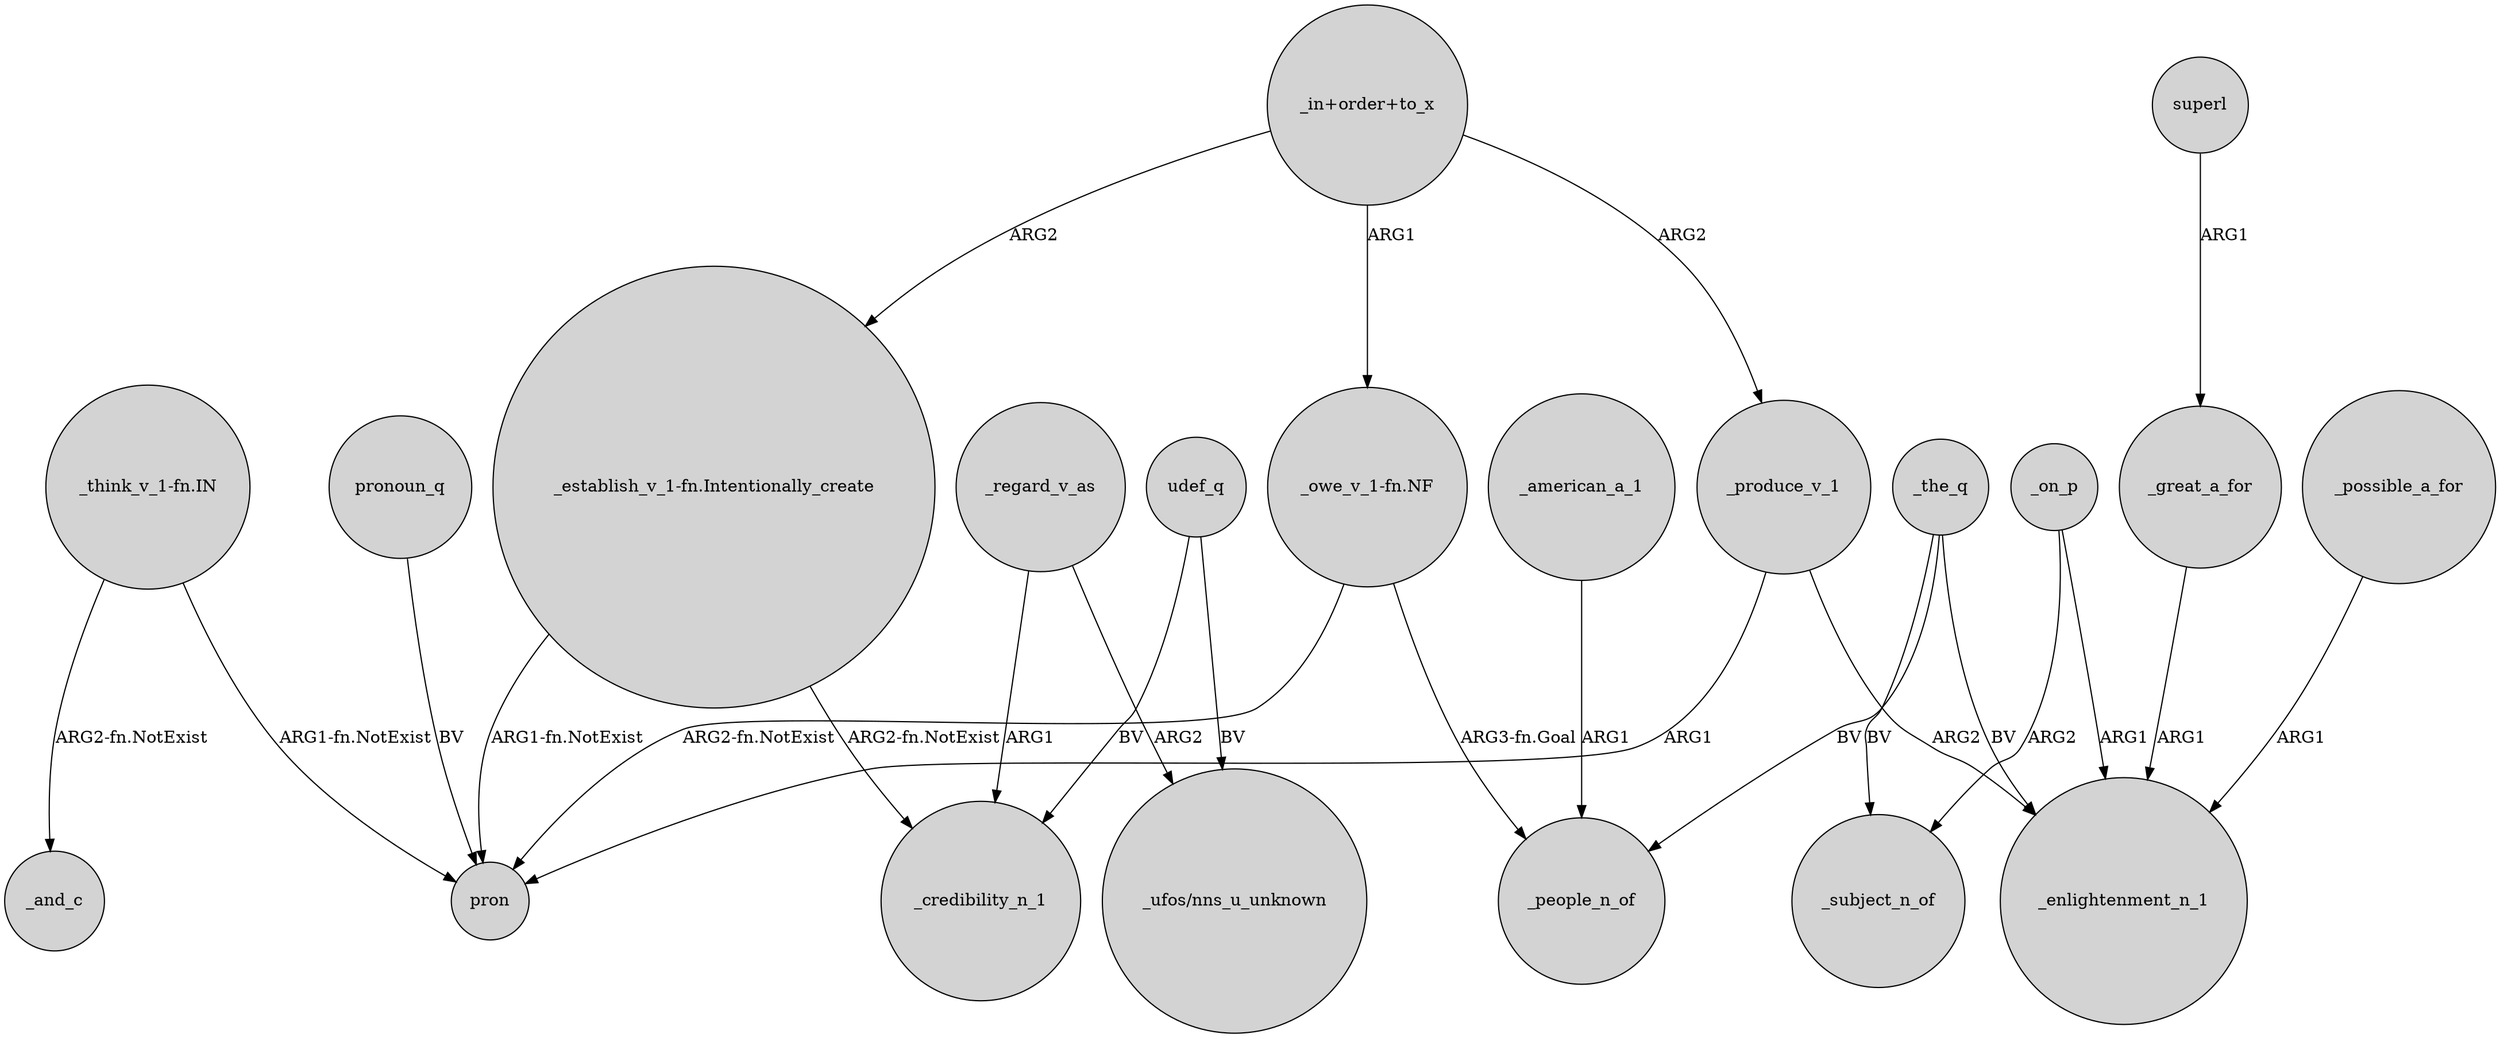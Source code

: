 digraph {
	node [shape=circle style=filled]
	"_in+order+to_x" -> _produce_v_1 [label=ARG2]
	"_think_v_1-fn.IN" -> pron [label="ARG1-fn.NotExist"]
	_american_a_1 -> _people_n_of [label=ARG1]
	_regard_v_as -> "_ufos/nns_u_unknown" [label=ARG2]
	_regard_v_as -> _credibility_n_1 [label=ARG1]
	_on_p -> _enlightenment_n_1 [label=ARG1]
	_on_p -> _subject_n_of [label=ARG2]
	_the_q -> _subject_n_of [label=BV]
	"_establish_v_1-fn.Intentionally_create" -> _credibility_n_1 [label="ARG2-fn.NotExist"]
	_produce_v_1 -> pron [label=ARG1]
	_produce_v_1 -> _enlightenment_n_1 [label=ARG2]
	pronoun_q -> pron [label=BV]
	_the_q -> _enlightenment_n_1 [label=BV]
	superl -> _great_a_for [label=ARG1]
	_the_q -> _people_n_of [label=BV]
	"_think_v_1-fn.IN" -> _and_c [label="ARG2-fn.NotExist"]
	"_owe_v_1-fn.NF" -> _people_n_of [label="ARG3-fn.Goal"]
	_great_a_for -> _enlightenment_n_1 [label=ARG1]
	"_owe_v_1-fn.NF" -> pron [label="ARG2-fn.NotExist"]
	"_in+order+to_x" -> "_establish_v_1-fn.Intentionally_create" [label=ARG2]
	udef_q -> _credibility_n_1 [label=BV]
	udef_q -> "_ufos/nns_u_unknown" [label=BV]
	"_establish_v_1-fn.Intentionally_create" -> pron [label="ARG1-fn.NotExist"]
	_possible_a_for -> _enlightenment_n_1 [label=ARG1]
	"_in+order+to_x" -> "_owe_v_1-fn.NF" [label=ARG1]
}
